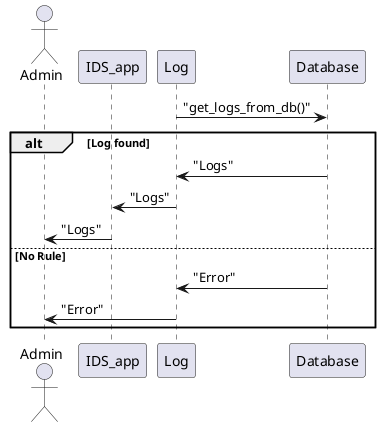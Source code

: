 @startuml sequence_diagram

Actor Admin
participant IDS_app 
participant Log
participant Database

Log -> Database:  "get_logs_from_db()"

alt Log found
    Database -> Log: "Logs"
    Log -> IDS_app: "Logs"
    IDS_app -> Admin: "Logs"

else No Rule
    
    Database -> Log: "Error"
    Log -> Admin: "Error"

end


@enduml